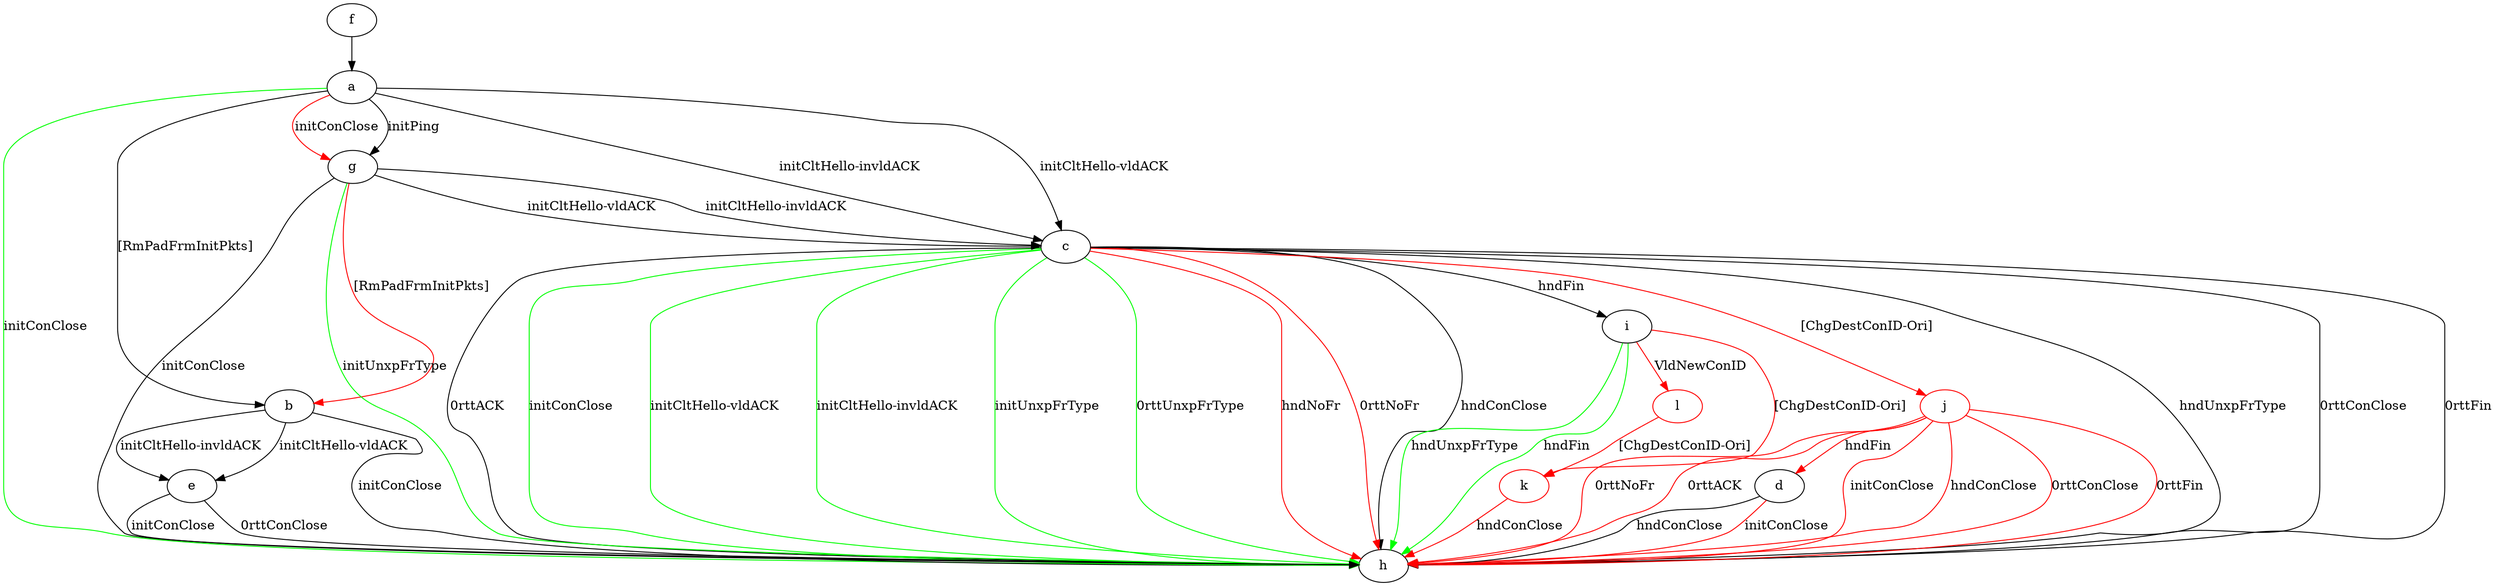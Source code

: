 digraph "" {
	a -> b	[key=0,
		label="[RmPadFrmInitPkts] "];
	a -> c	[key=0,
		label="initCltHello-vldACK "];
	a -> c	[key=1,
		label="initCltHello-invldACK "];
	a -> g	[key=0,
		label="initPing "];
	a -> g	[key=1,
		color=red,
		label="initConClose "];
	a -> h	[key=0,
		color=green,
		label="initConClose "];
	b -> e	[key=0,
		label="initCltHello-vldACK "];
	b -> e	[key=1,
		label="initCltHello-invldACK "];
	b -> h	[key=0,
		label="initConClose "];
	c -> h	[key=0,
		label="hndConClose "];
	c -> h	[key=1,
		label="hndUnxpFrType "];
	c -> h	[key=2,
		label="0rttConClose "];
	c -> h	[key=3,
		label="0rttFin "];
	c -> h	[key=4,
		label="0rttACK "];
	c -> h	[key=5,
		color=green,
		label="initConClose "];
	c -> h	[key=6,
		color=green,
		label="initCltHello-vldACK "];
	c -> h	[key=7,
		color=green,
		label="initCltHello-invldACK "];
	c -> h	[key=8,
		color=green,
		label="initUnxpFrType "];
	c -> h	[key=9,
		color=green,
		label="0rttUnxpFrType "];
	c -> h	[key=10,
		color=red,
		label="hndNoFr "];
	c -> h	[key=11,
		color=red,
		label="0rttNoFr "];
	c -> i	[key=0,
		label="hndFin "];
	j	[color=red];
	c -> j	[key=0,
		color=red,
		label="[ChgDestConID-Ori] "];
	d -> h	[key=0,
		label="hndConClose "];
	d -> h	[key=1,
		color=red,
		label="initConClose "];
	e -> h	[key=0,
		label="initConClose "];
	e -> h	[key=1,
		label="0rttConClose "];
	f -> a	[key=0];
	g -> b	[key=0,
		color=red,
		label="[RmPadFrmInitPkts] "];
	g -> c	[key=0,
		label="initCltHello-vldACK "];
	g -> c	[key=1,
		label="initCltHello-invldACK "];
	g -> h	[key=0,
		label="initConClose "];
	g -> h	[key=1,
		color=green,
		label="initUnxpFrType "];
	i -> h	[key=0,
		color=green,
		label="hndFin "];
	i -> h	[key=1,
		color=green,
		label="hndUnxpFrType "];
	k	[color=red];
	i -> k	[key=0,
		color=red,
		label="[ChgDestConID-Ori] "];
	l	[color=red];
	i -> l	[key=0,
		color=red,
		label="VldNewConID "];
	j -> d	[key=0,
		color=red,
		label="hndFin "];
	j -> h	[key=0,
		color=red,
		label="initConClose "];
	j -> h	[key=1,
		color=red,
		label="hndConClose "];
	j -> h	[key=2,
		color=red,
		label="0rttConClose "];
	j -> h	[key=3,
		color=red,
		label="0rttFin "];
	j -> h	[key=4,
		color=red,
		label="0rttNoFr "];
	j -> h	[key=5,
		color=red,
		label="0rttACK "];
	k -> h	[key=0,
		color=red,
		label="hndConClose "];
	l -> k	[key=0,
		color=red,
		label="[ChgDestConID-Ori] "];
}
